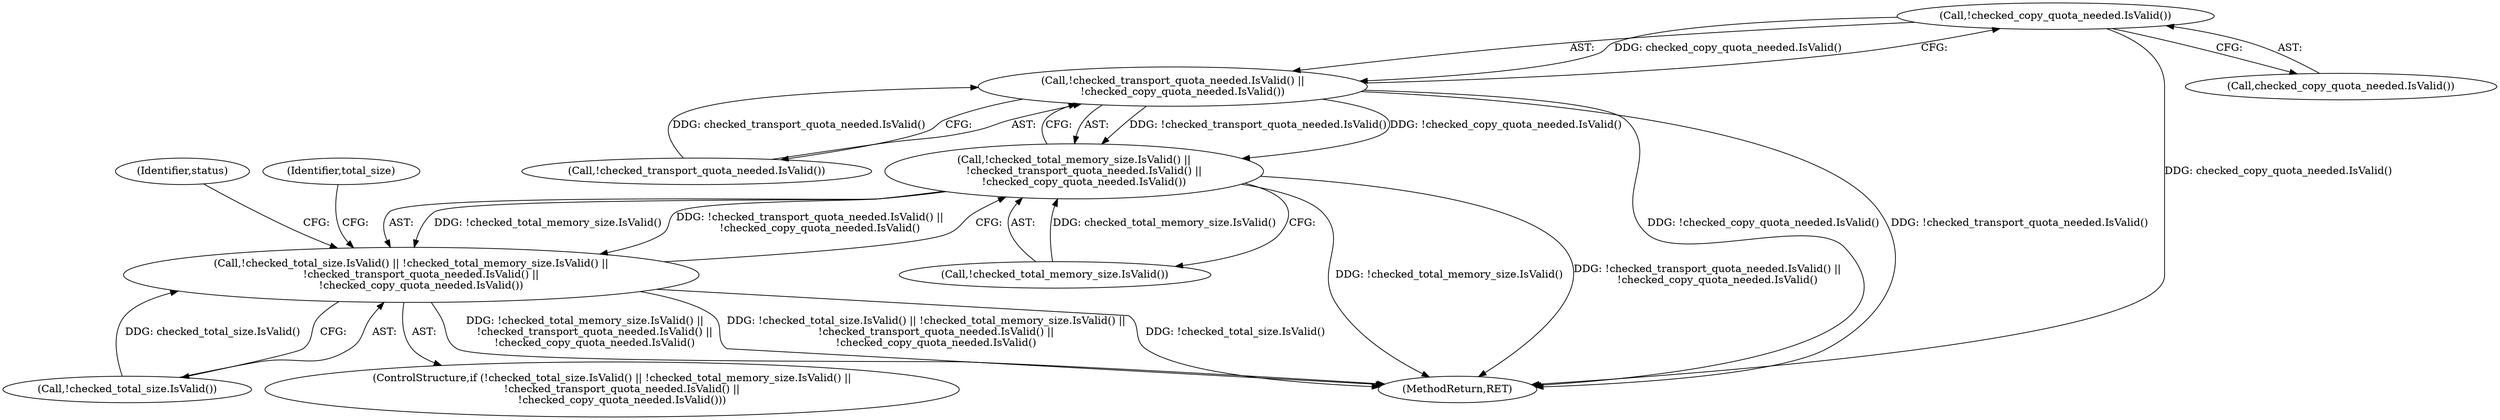 digraph "0_Chrome_11bd4bc92f3fe704631e3e6ad1dd1a4351641f7c@API" {
"1000428" [label="(Call,!checked_copy_quota_needed.IsValid())"];
"1000425" [label="(Call,!checked_transport_quota_needed.IsValid() ||\n      !checked_copy_quota_needed.IsValid())"];
"1000422" [label="(Call,!checked_total_memory_size.IsValid() ||\n      !checked_transport_quota_needed.IsValid() ||\n      !checked_copy_quota_needed.IsValid())"];
"1000419" [label="(Call,!checked_total_size.IsValid() || !checked_total_memory_size.IsValid() ||\n      !checked_transport_quota_needed.IsValid() ||\n      !checked_copy_quota_needed.IsValid())"];
"1000426" [label="(Call,!checked_transport_quota_needed.IsValid())"];
"1000464" [label="(MethodReturn,RET)"];
"1000420" [label="(Call,!checked_total_size.IsValid())"];
"1000422" [label="(Call,!checked_total_memory_size.IsValid() ||\n      !checked_transport_quota_needed.IsValid() ||\n      !checked_copy_quota_needed.IsValid())"];
"1000432" [label="(Identifier,status)"];
"1000425" [label="(Call,!checked_transport_quota_needed.IsValid() ||\n      !checked_copy_quota_needed.IsValid())"];
"1000429" [label="(Call,checked_copy_quota_needed.IsValid())"];
"1000419" [label="(Call,!checked_total_size.IsValid() || !checked_total_memory_size.IsValid() ||\n      !checked_transport_quota_needed.IsValid() ||\n      !checked_copy_quota_needed.IsValid())"];
"1000436" [label="(Identifier,total_size)"];
"1000428" [label="(Call,!checked_copy_quota_needed.IsValid())"];
"1000423" [label="(Call,!checked_total_memory_size.IsValid())"];
"1000418" [label="(ControlStructure,if (!checked_total_size.IsValid() || !checked_total_memory_size.IsValid() ||\n      !checked_transport_quota_needed.IsValid() ||\n      !checked_copy_quota_needed.IsValid()))"];
"1000428" -> "1000425"  [label="AST: "];
"1000428" -> "1000429"  [label="CFG: "];
"1000429" -> "1000428"  [label="AST: "];
"1000425" -> "1000428"  [label="CFG: "];
"1000428" -> "1000464"  [label="DDG: checked_copy_quota_needed.IsValid()"];
"1000428" -> "1000425"  [label="DDG: checked_copy_quota_needed.IsValid()"];
"1000425" -> "1000422"  [label="AST: "];
"1000425" -> "1000426"  [label="CFG: "];
"1000426" -> "1000425"  [label="AST: "];
"1000422" -> "1000425"  [label="CFG: "];
"1000425" -> "1000464"  [label="DDG: !checked_copy_quota_needed.IsValid()"];
"1000425" -> "1000464"  [label="DDG: !checked_transport_quota_needed.IsValid()"];
"1000425" -> "1000422"  [label="DDG: !checked_transport_quota_needed.IsValid()"];
"1000425" -> "1000422"  [label="DDG: !checked_copy_quota_needed.IsValid()"];
"1000426" -> "1000425"  [label="DDG: checked_transport_quota_needed.IsValid()"];
"1000422" -> "1000419"  [label="AST: "];
"1000422" -> "1000423"  [label="CFG: "];
"1000423" -> "1000422"  [label="AST: "];
"1000419" -> "1000422"  [label="CFG: "];
"1000422" -> "1000464"  [label="DDG: !checked_total_memory_size.IsValid()"];
"1000422" -> "1000464"  [label="DDG: !checked_transport_quota_needed.IsValid() ||\n      !checked_copy_quota_needed.IsValid()"];
"1000422" -> "1000419"  [label="DDG: !checked_total_memory_size.IsValid()"];
"1000422" -> "1000419"  [label="DDG: !checked_transport_quota_needed.IsValid() ||\n      !checked_copy_quota_needed.IsValid()"];
"1000423" -> "1000422"  [label="DDG: checked_total_memory_size.IsValid()"];
"1000419" -> "1000418"  [label="AST: "];
"1000419" -> "1000420"  [label="CFG: "];
"1000420" -> "1000419"  [label="AST: "];
"1000432" -> "1000419"  [label="CFG: "];
"1000436" -> "1000419"  [label="CFG: "];
"1000419" -> "1000464"  [label="DDG: !checked_total_size.IsValid()"];
"1000419" -> "1000464"  [label="DDG: !checked_total_memory_size.IsValid() ||\n      !checked_transport_quota_needed.IsValid() ||\n      !checked_copy_quota_needed.IsValid()"];
"1000419" -> "1000464"  [label="DDG: !checked_total_size.IsValid() || !checked_total_memory_size.IsValid() ||\n      !checked_transport_quota_needed.IsValid() ||\n      !checked_copy_quota_needed.IsValid()"];
"1000420" -> "1000419"  [label="DDG: checked_total_size.IsValid()"];
}
